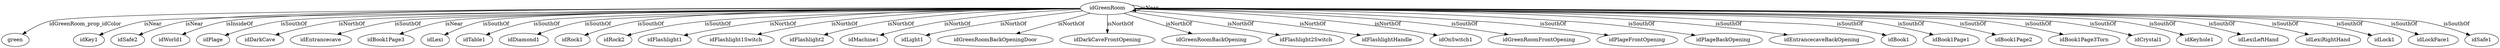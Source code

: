 digraph  {
idGreenRoom [node_type=entity_node];
green [node_type=property_node];
idKey1 [node_type=entity_node];
idSafe2 [node_type=entity_node];
idWorld1 [node_type=entity_node];
idPlage [node_type=entity_node];
idDarkCave [node_type=entity_node];
idEntrancecave [node_type=entity_node];
idBook1Page3 [node_type=entity_node];
idLexi [node_type=entity_node];
idTable1 [node_type=entity_node];
idDiamond1 [node_type=entity_node];
idRock1 [node_type=entity_node];
idRock2 [node_type=entity_node];
idFlashlight1 [node_type=entity_node];
idFlashlight1Switch [node_type=entity_node];
idFlashlight2 [node_type=entity_node];
idMachine1 [node_type=entity_node];
idLight1 [node_type=entity_node];
idGreenRoomBackOpeningDoor [node_type=entity_node];
idDarkCaveFrontOpening [node_type=entity_node];
idGreenRoomBackOpening [node_type=entity_node];
idFlashlight2Switch [node_type=entity_node];
idFlashlightHandle [node_type=entity_node];
idOnSwitch1 [node_type=entity_node];
idGreenRoomFrontOpening [node_type=entity_node];
idPlageFrontOpening [node_type=entity_node];
idPlageBackOpening [node_type=entity_node];
idEntrancecaveBackOpening [node_type=entity_node];
idBook1 [node_type=entity_node];
idBook1Page1 [node_type=entity_node];
idBook1Page2 [node_type=entity_node];
idBook1Page3Torn [node_type=entity_node];
idCrystal1 [node_type=entity_node];
idKeyhole1 [node_type=entity_node];
idLexiLeftHand [node_type=entity_node];
idLexiRightHand [node_type=entity_node];
idLock1 [node_type=entity_node];
idLockFace1 [node_type=entity_node];
idSafe1 [node_type=entity_node];
idGreenRoom -> green  [edge_type=property, label=idGreenRoom_prop_idColor];
idGreenRoom -> idKey1  [edge_type=relationship, label=isNear];
idGreenRoom -> idSafe2  [edge_type=relationship, label=isNear];
idGreenRoom -> idWorld1  [edge_type=relationship, label=isInsideOf];
idGreenRoom -> idPlage  [edge_type=relationship, label=isSouthOf];
idGreenRoom -> idDarkCave  [edge_type=relationship, label=isNorthOf];
idGreenRoom -> idEntrancecave  [edge_type=relationship, label=isSouthOf];
idGreenRoom -> idBook1Page3  [edge_type=relationship, label=isNear];
idGreenRoom -> idGreenRoom  [edge_type=relationship, label=isNear];
idGreenRoom -> idLexi  [edge_type=relationship, label=isSouthOf];
idGreenRoom -> idTable1  [edge_type=relationship, label=isSouthOf];
idGreenRoom -> idDiamond1  [edge_type=relationship, label=isSouthOf];
idGreenRoom -> idRock1  [edge_type=relationship, label=isSouthOf];
idGreenRoom -> idRock2  [edge_type=relationship, label=isSouthOf];
idGreenRoom -> idFlashlight1  [edge_type=relationship, label=isNorthOf];
idGreenRoom -> idFlashlight1Switch  [edge_type=relationship, label=isNorthOf];
idGreenRoom -> idFlashlight2  [edge_type=relationship, label=isNorthOf];
idGreenRoom -> idMachine1  [edge_type=relationship, label=isNorthOf];
idGreenRoom -> idLight1  [edge_type=relationship, label=isNorthOf];
idGreenRoom -> idGreenRoomBackOpeningDoor  [edge_type=relationship, label=isNorthOf];
idGreenRoom -> idDarkCaveFrontOpening  [edge_type=relationship, label=isNorthOf];
idGreenRoom -> idGreenRoomBackOpening  [edge_type=relationship, label=isNorthOf];
idGreenRoom -> idFlashlight2Switch  [edge_type=relationship, label=isNorthOf];
idGreenRoom -> idFlashlightHandle  [edge_type=relationship, label=isNorthOf];
idGreenRoom -> idOnSwitch1  [edge_type=relationship, label=isNorthOf];
idGreenRoom -> idGreenRoomFrontOpening  [edge_type=relationship, label=isSouthOf];
idGreenRoom -> idPlageFrontOpening  [edge_type=relationship, label=isSouthOf];
idGreenRoom -> idPlageBackOpening  [edge_type=relationship, label=isSouthOf];
idGreenRoom -> idEntrancecaveBackOpening  [edge_type=relationship, label=isSouthOf];
idGreenRoom -> idBook1  [edge_type=relationship, label=isSouthOf];
idGreenRoom -> idBook1Page1  [edge_type=relationship, label=isSouthOf];
idGreenRoom -> idBook1Page2  [edge_type=relationship, label=isSouthOf];
idGreenRoom -> idBook1Page3Torn  [edge_type=relationship, label=isSouthOf];
idGreenRoom -> idCrystal1  [edge_type=relationship, label=isSouthOf];
idGreenRoom -> idKeyhole1  [edge_type=relationship, label=isSouthOf];
idGreenRoom -> idLexiLeftHand  [edge_type=relationship, label=isSouthOf];
idGreenRoom -> idLexiRightHand  [edge_type=relationship, label=isSouthOf];
idGreenRoom -> idLock1  [edge_type=relationship, label=isSouthOf];
idGreenRoom -> idLockFace1  [edge_type=relationship, label=isSouthOf];
idGreenRoom -> idSafe1  [edge_type=relationship, label=isSouthOf];
}
